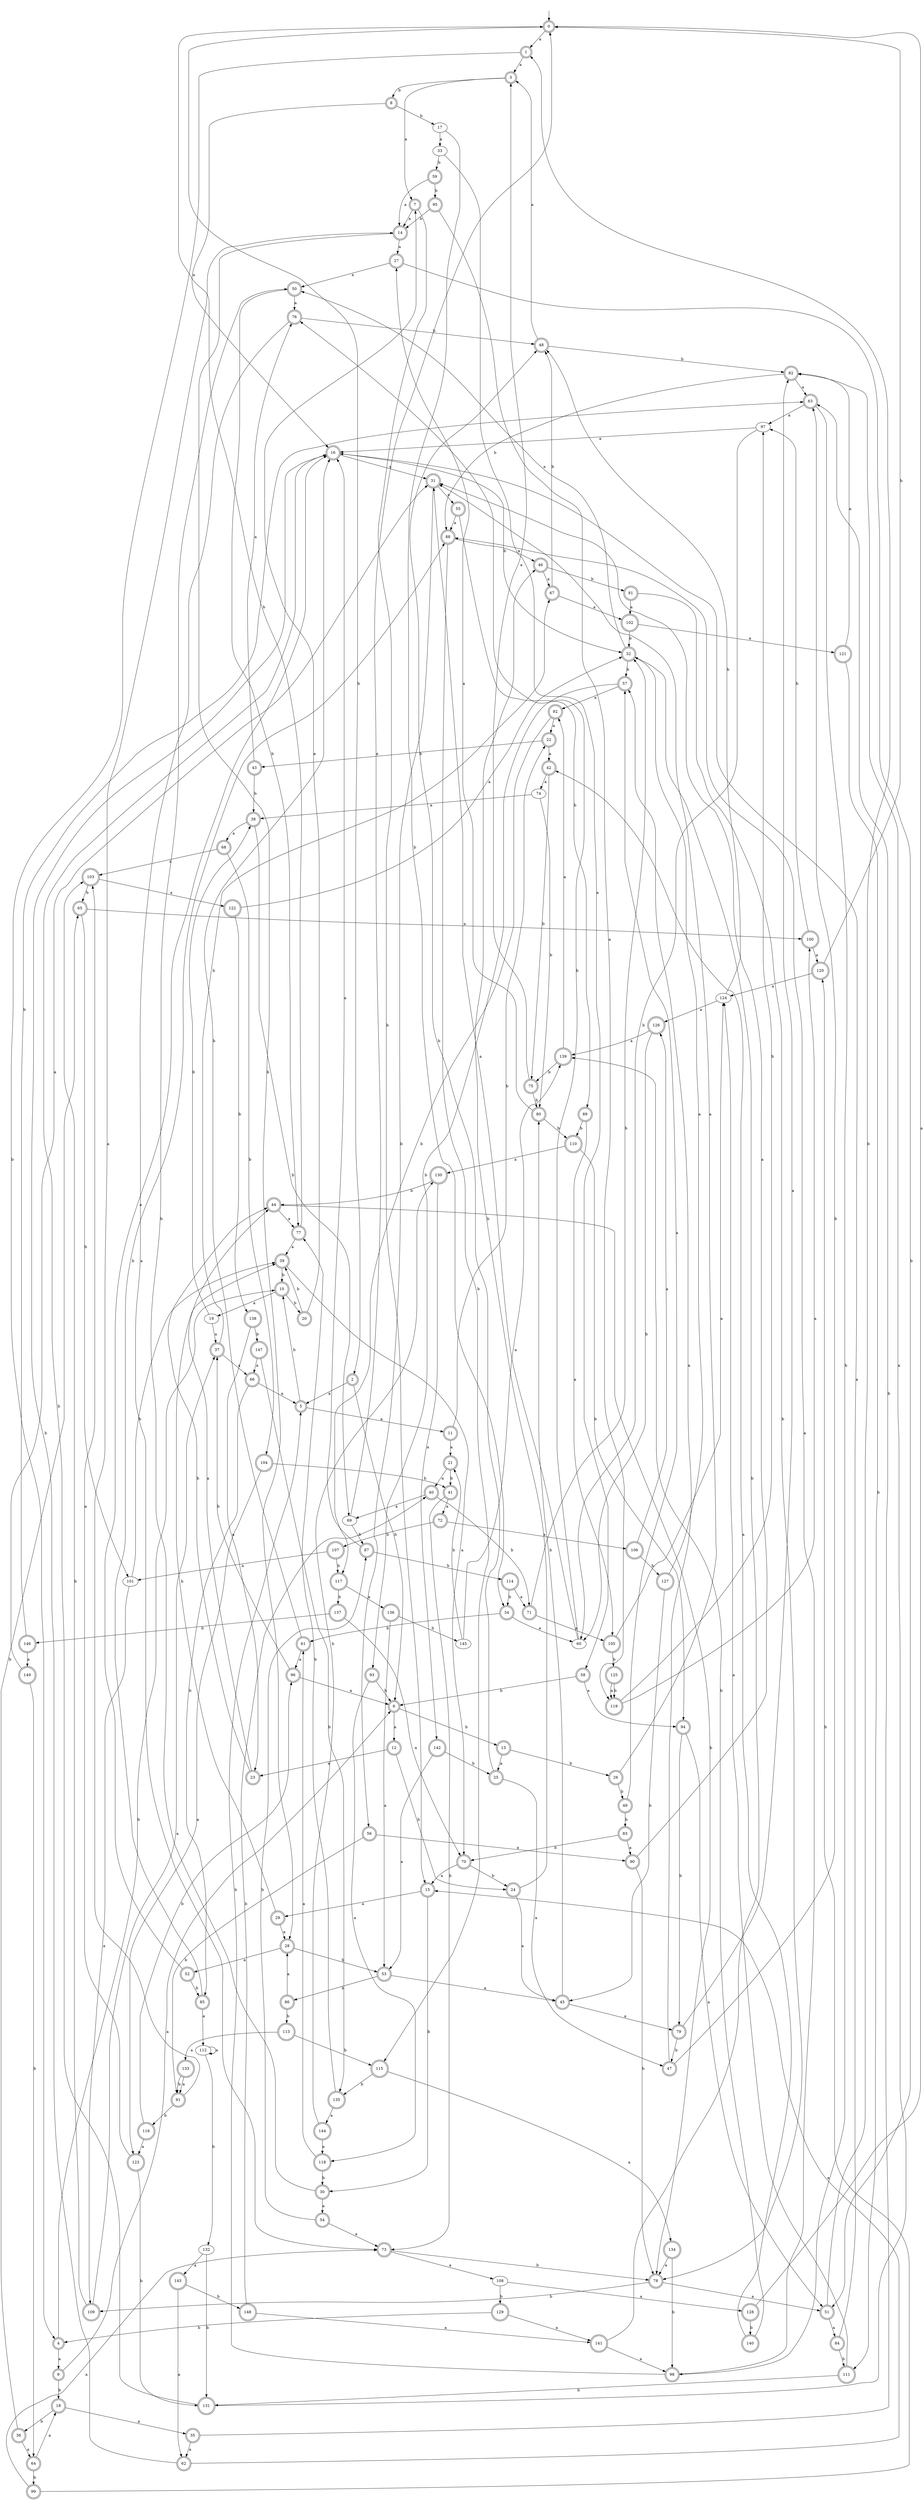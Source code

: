 digraph RandomDFA {
  __start0 [label="", shape=none];
  __start0 -> 0 [label=""];
  0 [shape=circle] [shape=doublecircle]
  0 -> 1 [label="a"]
  0 -> 2 [label="b"]
  1 [shape=doublecircle]
  1 -> 3 [label="a"]
  1 -> 4 [label="b"]
  2 [shape=doublecircle]
  2 -> 5 [label="a"]
  2 -> 6 [label="b"]
  3 [shape=doublecircle]
  3 -> 7 [label="a"]
  3 -> 8 [label="b"]
  4 [shape=doublecircle]
  4 -> 9 [label="a"]
  4 -> 10 [label="b"]
  5 [shape=doublecircle]
  5 -> 11 [label="a"]
  5 -> 10 [label="b"]
  6 [shape=doublecircle]
  6 -> 12 [label="a"]
  6 -> 13 [label="b"]
  7 [shape=doublecircle]
  7 -> 14 [label="a"]
  7 -> 15 [label="b"]
  8 [shape=doublecircle]
  8 -> 16 [label="a"]
  8 -> 17 [label="b"]
  9 [shape=doublecircle]
  9 -> 6 [label="a"]
  9 -> 18 [label="b"]
  10 [shape=doublecircle]
  10 -> 19 [label="a"]
  10 -> 20 [label="b"]
  11 [shape=doublecircle]
  11 -> 21 [label="a"]
  11 -> 22 [label="b"]
  12 [shape=doublecircle]
  12 -> 23 [label="a"]
  12 -> 24 [label="b"]
  13 [shape=doublecircle]
  13 -> 25 [label="a"]
  13 -> 26 [label="b"]
  14 [shape=doublecircle]
  14 -> 27 [label="a"]
  14 -> 28 [label="b"]
  15 [shape=doublecircle]
  15 -> 29 [label="a"]
  15 -> 30 [label="b"]
  16 [shape=doublecircle]
  16 -> 31 [label="a"]
  16 -> 32 [label="b"]
  17
  17 -> 33 [label="a"]
  17 -> 34 [label="b"]
  18 [shape=doublecircle]
  18 -> 35 [label="a"]
  18 -> 36 [label="b"]
  19
  19 -> 37 [label="a"]
  19 -> 38 [label="b"]
  20 [shape=doublecircle]
  20 -> 7 [label="a"]
  20 -> 39 [label="b"]
  21 [shape=doublecircle]
  21 -> 40 [label="a"]
  21 -> 41 [label="b"]
  22 [shape=doublecircle]
  22 -> 42 [label="a"]
  22 -> 43 [label="b"]
  23 [shape=doublecircle]
  23 -> 44 [label="a"]
  23 -> 44 [label="b"]
  24 [shape=doublecircle]
  24 -> 45 [label="a"]
  24 -> 46 [label="b"]
  25 [shape=doublecircle]
  25 -> 47 [label="a"]
  25 -> 48 [label="b"]
  26 [shape=doublecircle]
  26 -> 31 [label="a"]
  26 -> 49 [label="b"]
  27 [shape=doublecircle]
  27 -> 50 [label="a"]
  27 -> 51 [label="b"]
  28 [shape=doublecircle]
  28 -> 52 [label="a"]
  28 -> 53 [label="b"]
  29 [shape=doublecircle]
  29 -> 28 [label="a"]
  29 -> 39 [label="b"]
  30 [shape=doublecircle]
  30 -> 54 [label="a"]
  30 -> 50 [label="b"]
  31 [shape=doublecircle]
  31 -> 55 [label="a"]
  31 -> 56 [label="b"]
  32 [shape=doublecircle]
  32 -> 50 [label="a"]
  32 -> 57 [label="b"]
  33
  33 -> 58 [label="a"]
  33 -> 59 [label="b"]
  34 [shape=doublecircle]
  34 -> 60 [label="a"]
  34 -> 61 [label="b"]
  35 [shape=doublecircle]
  35 -> 62 [label="a"]
  35 -> 63 [label="b"]
  36 [shape=doublecircle]
  36 -> 64 [label="a"]
  36 -> 65 [label="b"]
  37 [shape=doublecircle]
  37 -> 66 [label="a"]
  37 -> 67 [label="b"]
  38 [shape=doublecircle]
  38 -> 68 [label="a"]
  38 -> 69 [label="b"]
  39 [shape=doublecircle]
  39 -> 70 [label="a"]
  39 -> 10 [label="b"]
  40 [shape=doublecircle]
  40 -> 69 [label="a"]
  40 -> 71 [label="b"]
  41 [shape=doublecircle]
  41 -> 72 [label="a"]
  41 -> 73 [label="b"]
  42 [shape=doublecircle]
  42 -> 74 [label="a"]
  42 -> 75 [label="b"]
  43 [shape=doublecircle]
  43 -> 76 [label="a"]
  43 -> 38 [label="b"]
  44 [shape=doublecircle]
  44 -> 77 [label="a"]
  44 -> 78 [label="b"]
  45 [shape=doublecircle]
  45 -> 79 [label="a"]
  45 -> 80 [label="b"]
  46 [shape=doublecircle]
  46 -> 67 [label="a"]
  46 -> 81 [label="b"]
  47 [shape=doublecircle]
  47 -> 57 [label="a"]
  47 -> 63 [label="b"]
  48 [shape=doublecircle]
  48 -> 3 [label="a"]
  48 -> 82 [label="b"]
  49 [shape=doublecircle]
  49 -> 57 [label="a"]
  49 -> 83 [label="b"]
  50 [shape=doublecircle]
  50 -> 76 [label="a"]
  50 -> 77 [label="b"]
  51 [shape=doublecircle]
  51 -> 84 [label="a"]
  51 -> 1 [label="b"]
  52 [shape=doublecircle]
  52 -> 16 [label="a"]
  52 -> 85 [label="b"]
  53 [shape=doublecircle]
  53 -> 45 [label="a"]
  53 -> 86 [label="b"]
  54 [shape=doublecircle]
  54 -> 73 [label="a"]
  54 -> 87 [label="b"]
  55 [shape=doublecircle]
  55 -> 88 [label="a"]
  55 -> 89 [label="b"]
  56 [shape=doublecircle]
  56 -> 90 [label="a"]
  56 -> 91 [label="b"]
  57 [shape=doublecircle]
  57 -> 92 [label="a"]
  57 -> 93 [label="b"]
  58 [shape=doublecircle]
  58 -> 94 [label="a"]
  58 -> 6 [label="b"]
  59 [shape=doublecircle]
  59 -> 14 [label="a"]
  59 -> 95 [label="b"]
  60
  60 -> 31 [label="a"]
  60 -> 76 [label="b"]
  61 [shape=doublecircle]
  61 -> 96 [label="a"]
  61 -> 16 [label="b"]
  62 [shape=doublecircle]
  62 -> 15 [label="a"]
  62 -> 16 [label="b"]
  63 [shape=doublecircle]
  63 -> 97 [label="a"]
  63 -> 98 [label="b"]
  64 [shape=doublecircle]
  64 -> 18 [label="a"]
  64 -> 99 [label="b"]
  65 [shape=doublecircle]
  65 -> 100 [label="a"]
  65 -> 101 [label="b"]
  66 [shape=doublecircle]
  66 -> 5 [label="a"]
  66 -> 85 [label="b"]
  67 [shape=doublecircle]
  67 -> 102 [label="a"]
  67 -> 48 [label="b"]
  68 [shape=doublecircle]
  68 -> 103 [label="a"]
  68 -> 104 [label="b"]
  69
  69 -> 0 [label="a"]
  69 -> 87 [label="b"]
  70 [shape=doublecircle]
  70 -> 15 [label="a"]
  70 -> 24 [label="b"]
  71 [shape=doublecircle]
  71 -> 105 [label="a"]
  71 -> 32 [label="b"]
  72 [shape=doublecircle]
  72 -> 106 [label="a"]
  72 -> 107 [label="b"]
  73 [shape=doublecircle]
  73 -> 108 [label="a"]
  73 -> 78 [label="b"]
  74
  74 -> 38 [label="a"]
  74 -> 80 [label="b"]
  75 [shape=doublecircle]
  75 -> 3 [label="a"]
  75 -> 80 [label="b"]
  76 [shape=doublecircle]
  76 -> 73 [label="a"]
  76 -> 48 [label="b"]
  77 [shape=doublecircle]
  77 -> 39 [label="a"]
  77 -> 0 [label="b"]
  78 [shape=doublecircle]
  78 -> 51 [label="a"]
  78 -> 109 [label="b"]
  79 [shape=doublecircle]
  79 -> 82 [label="a"]
  79 -> 47 [label="b"]
  80 [shape=doublecircle]
  80 -> 27 [label="a"]
  80 -> 110 [label="b"]
  81 [shape=doublecircle]
  81 -> 102 [label="a"]
  81 -> 78 [label="b"]
  82 [shape=doublecircle]
  82 -> 63 [label="a"]
  82 -> 88 [label="b"]
  83 [shape=doublecircle]
  83 -> 90 [label="a"]
  83 -> 70 [label="b"]
  84 [shape=doublecircle]
  84 -> 16 [label="a"]
  84 -> 111 [label="b"]
  85 [shape=doublecircle]
  85 -> 112 [label="a"]
  85 -> 88 [label="b"]
  86 [shape=doublecircle]
  86 -> 28 [label="a"]
  86 -> 113 [label="b"]
  87 [shape=doublecircle]
  87 -> 16 [label="a"]
  87 -> 114 [label="b"]
  88 [shape=doublecircle]
  88 -> 46 [label="a"]
  88 -> 115 [label="b"]
  89 [shape=doublecircle]
  89 -> 105 [label="a"]
  89 -> 110 [label="b"]
  90 [shape=doublecircle]
  90 -> 31 [label="a"]
  90 -> 78 [label="b"]
  91 [shape=doublecircle]
  91 -> 14 [label="a"]
  91 -> 116 [label="b"]
  92 [shape=doublecircle]
  92 -> 22 [label="a"]
  92 -> 117 [label="b"]
  93 [shape=doublecircle]
  93 -> 118 [label="a"]
  93 -> 6 [label="b"]
  94 [shape=doublecircle]
  94 -> 51 [label="a"]
  94 -> 79 [label="b"]
  95 [shape=doublecircle]
  95 -> 119 [label="a"]
  95 -> 14 [label="b"]
  96 [shape=doublecircle]
  96 -> 6 [label="a"]
  96 -> 37 [label="b"]
  97
  97 -> 16 [label="a"]
  97 -> 60 [label="b"]
  98 [shape=doublecircle]
  98 -> 88 [label="a"]
  98 -> 5 [label="b"]
  99 [shape=doublecircle]
  99 -> 73 [label="a"]
  99 -> 120 [label="b"]
  100 [shape=doublecircle]
  100 -> 120 [label="a"]
  100 -> 97 [label="b"]
  101
  101 -> 109 [label="a"]
  101 -> 39 [label="b"]
  102 [shape=doublecircle]
  102 -> 121 [label="a"]
  102 -> 32 [label="b"]
  103 [shape=doublecircle]
  103 -> 122 [label="a"]
  103 -> 65 [label="b"]
  104 [shape=doublecircle]
  104 -> 123 [label="a"]
  104 -> 41 [label="b"]
  105 [shape=doublecircle]
  105 -> 124 [label="a"]
  105 -> 125 [label="b"]
  106 [shape=doublecircle]
  106 -> 126 [label="a"]
  106 -> 127 [label="b"]
  107 [shape=doublecircle]
  107 -> 101 [label="a"]
  107 -> 117 [label="b"]
  108
  108 -> 128 [label="a"]
  108 -> 129 [label="b"]
  109 [shape=doublecircle]
  109 -> 37 [label="a"]
  109 -> 103 [label="b"]
  110 [shape=doublecircle]
  110 -> 130 [label="a"]
  110 -> 94 [label="b"]
  111 [shape=doublecircle]
  111 -> 124 [label="a"]
  111 -> 131 [label="b"]
  112
  112 -> 112 [label="a"]
  112 -> 132 [label="b"]
  113 [shape=doublecircle]
  113 -> 133 [label="a"]
  113 -> 115 [label="b"]
  114 [shape=doublecircle]
  114 -> 71 [label="a"]
  114 -> 34 [label="b"]
  115 [shape=doublecircle]
  115 -> 134 [label="a"]
  115 -> 135 [label="b"]
  116 [shape=doublecircle]
  116 -> 123 [label="a"]
  116 -> 96 [label="b"]
  117 [shape=doublecircle]
  117 -> 136 [label="a"]
  117 -> 137 [label="b"]
  118 [shape=doublecircle]
  118 -> 61 [label="a"]
  118 -> 30 [label="b"]
  119 [shape=doublecircle]
  119 -> 100 [label="a"]
  119 -> 97 [label="b"]
  120 [shape=doublecircle]
  120 -> 124 [label="a"]
  120 -> 0 [label="b"]
  121 [shape=doublecircle]
  121 -> 82 [label="a"]
  121 -> 111 [label="b"]
  122 [shape=doublecircle]
  122 -> 32 [label="a"]
  122 -> 138 [label="b"]
  123 [shape=doublecircle]
  123 -> 103 [label="a"]
  123 -> 131 [label="b"]
  124
  124 -> 126 [label="a"]
  124 -> 48 [label="b"]
  125 [shape=doublecircle]
  125 -> 119 [label="a"]
  125 -> 119 [label="b"]
  126 [shape=doublecircle]
  126 -> 139 [label="a"]
  126 -> 60 [label="b"]
  127 [shape=doublecircle]
  127 -> 32 [label="a"]
  127 -> 45 [label="b"]
  128 [shape=doublecircle]
  128 -> 0 [label="a"]
  128 -> 140 [label="b"]
  129 [shape=doublecircle]
  129 -> 141 [label="a"]
  129 -> 4 [label="b"]
  130 [shape=doublecircle]
  130 -> 142 [label="a"]
  130 -> 44 [label="b"]
  131 [shape=doublecircle]
  131 -> 82 [label="a"]
  131 -> 16 [label="b"]
  132
  132 -> 143 [label="a"]
  132 -> 131 [label="b"]
  133 [shape=doublecircle]
  133 -> 91 [label="a"]
  133 -> 91 [label="b"]
  134 [shape=doublecircle]
  134 -> 78 [label="a"]
  134 -> 98 [label="b"]
  135 [shape=doublecircle]
  135 -> 144 [label="a"]
  135 -> 77 [label="b"]
  136 [shape=doublecircle]
  136 -> 53 [label="a"]
  136 -> 145 [label="b"]
  137 [shape=doublecircle]
  137 -> 70 [label="a"]
  137 -> 146 [label="b"]
  138 [shape=doublecircle]
  138 -> 23 [label="a"]
  138 -> 147 [label="b"]
  139 [shape=doublecircle]
  139 -> 92 [label="a"]
  139 -> 75 [label="b"]
  140 [shape=doublecircle]
  140 -> 42 [label="a"]
  140 -> 139 [label="b"]
  141 [shape=doublecircle]
  141 -> 98 [label="a"]
  141 -> 32 [label="b"]
  142 [shape=doublecircle]
  142 -> 53 [label="a"]
  142 -> 25 [label="b"]
  143 [shape=doublecircle]
  143 -> 62 [label="a"]
  143 -> 148 [label="b"]
  144 [shape=doublecircle]
  144 -> 118 [label="a"]
  144 -> 130 [label="b"]
  145
  145 -> 139 [label="a"]
  145 -> 21 [label="b"]
  146 [shape=doublecircle]
  146 -> 149 [label="a"]
  146 -> 63 [label="b"]
  147 [shape=doublecircle]
  147 -> 66 [label="a"]
  147 -> 135 [label="b"]
  148 [shape=doublecircle]
  148 -> 141 [label="a"]
  148 -> 40 [label="b"]
  149 [shape=doublecircle]
  149 -> 31 [label="a"]
  149 -> 64 [label="b"]
}

